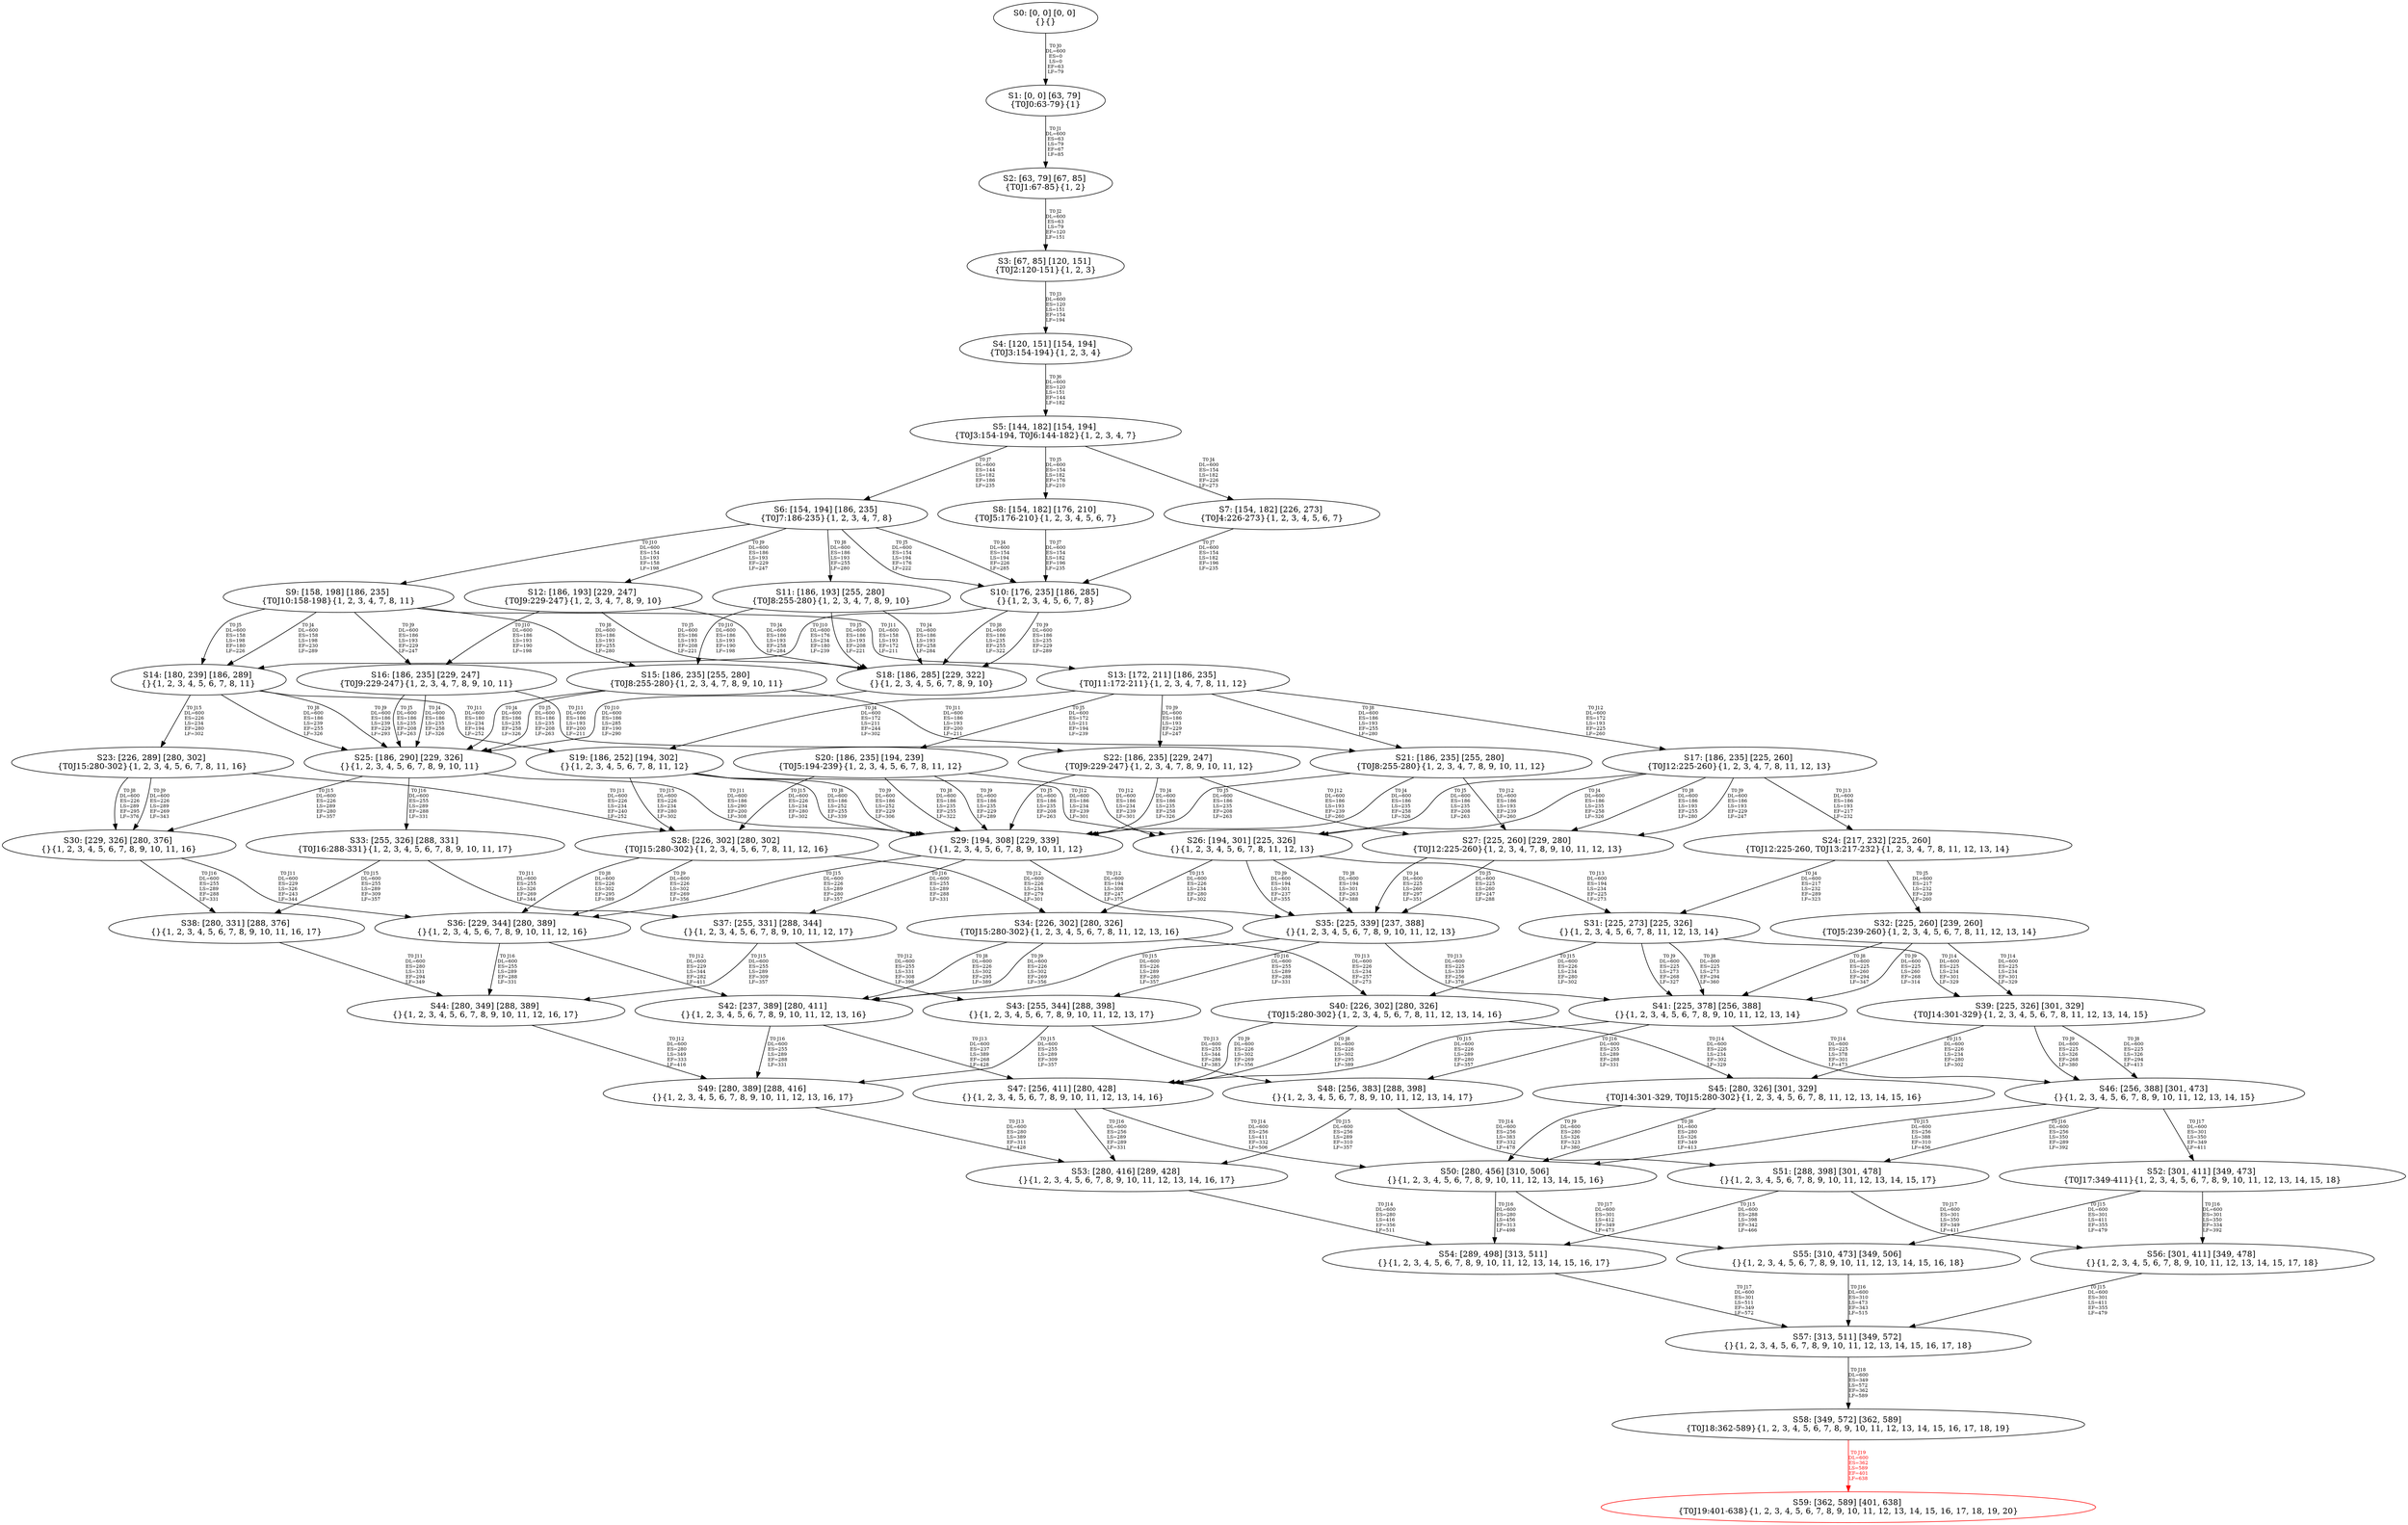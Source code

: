 digraph {
	S0[label="S0: [0, 0] [0, 0] \n{}{}"];
	S1[label="S1: [0, 0] [63, 79] \n{T0J0:63-79}{1}"];
	S2[label="S2: [63, 79] [67, 85] \n{T0J1:67-85}{1, 2}"];
	S3[label="S3: [67, 85] [120, 151] \n{T0J2:120-151}{1, 2, 3}"];
	S4[label="S4: [120, 151] [154, 194] \n{T0J3:154-194}{1, 2, 3, 4}"];
	S5[label="S5: [144, 182] [154, 194] \n{T0J3:154-194, T0J6:144-182}{1, 2, 3, 4, 7}"];
	S6[label="S6: [154, 194] [186, 235] \n{T0J7:186-235}{1, 2, 3, 4, 7, 8}"];
	S7[label="S7: [154, 182] [226, 273] \n{T0J4:226-273}{1, 2, 3, 4, 5, 6, 7}"];
	S8[label="S8: [154, 182] [176, 210] \n{T0J5:176-210}{1, 2, 3, 4, 5, 6, 7}"];
	S9[label="S9: [158, 198] [186, 235] \n{T0J10:158-198}{1, 2, 3, 4, 7, 8, 11}"];
	S10[label="S10: [176, 235] [186, 285] \n{}{1, 2, 3, 4, 5, 6, 7, 8}"];
	S11[label="S11: [186, 193] [255, 280] \n{T0J8:255-280}{1, 2, 3, 4, 7, 8, 9, 10}"];
	S12[label="S12: [186, 193] [229, 247] \n{T0J9:229-247}{1, 2, 3, 4, 7, 8, 9, 10}"];
	S13[label="S13: [172, 211] [186, 235] \n{T0J11:172-211}{1, 2, 3, 4, 7, 8, 11, 12}"];
	S14[label="S14: [180, 239] [186, 289] \n{}{1, 2, 3, 4, 5, 6, 7, 8, 11}"];
	S15[label="S15: [186, 235] [255, 280] \n{T0J8:255-280}{1, 2, 3, 4, 7, 8, 9, 10, 11}"];
	S16[label="S16: [186, 235] [229, 247] \n{T0J9:229-247}{1, 2, 3, 4, 7, 8, 9, 10, 11}"];
	S17[label="S17: [186, 235] [225, 260] \n{T0J12:225-260}{1, 2, 3, 4, 7, 8, 11, 12, 13}"];
	S18[label="S18: [186, 285] [229, 322] \n{}{1, 2, 3, 4, 5, 6, 7, 8, 9, 10}"];
	S19[label="S19: [186, 252] [194, 302] \n{}{1, 2, 3, 4, 5, 6, 7, 8, 11, 12}"];
	S20[label="S20: [186, 235] [194, 239] \n{T0J5:194-239}{1, 2, 3, 4, 5, 6, 7, 8, 11, 12}"];
	S21[label="S21: [186, 235] [255, 280] \n{T0J8:255-280}{1, 2, 3, 4, 7, 8, 9, 10, 11, 12}"];
	S22[label="S22: [186, 235] [229, 247] \n{T0J9:229-247}{1, 2, 3, 4, 7, 8, 9, 10, 11, 12}"];
	S23[label="S23: [226, 289] [280, 302] \n{T0J15:280-302}{1, 2, 3, 4, 5, 6, 7, 8, 11, 16}"];
	S24[label="S24: [217, 232] [225, 260] \n{T0J12:225-260, T0J13:217-232}{1, 2, 3, 4, 7, 8, 11, 12, 13, 14}"];
	S25[label="S25: [186, 290] [229, 326] \n{}{1, 2, 3, 4, 5, 6, 7, 8, 9, 10, 11}"];
	S26[label="S26: [194, 301] [225, 326] \n{}{1, 2, 3, 4, 5, 6, 7, 8, 11, 12, 13}"];
	S27[label="S27: [225, 260] [229, 280] \n{T0J12:225-260}{1, 2, 3, 4, 7, 8, 9, 10, 11, 12, 13}"];
	S28[label="S28: [226, 302] [280, 302] \n{T0J15:280-302}{1, 2, 3, 4, 5, 6, 7, 8, 11, 12, 16}"];
	S29[label="S29: [194, 308] [229, 339] \n{}{1, 2, 3, 4, 5, 6, 7, 8, 9, 10, 11, 12}"];
	S30[label="S30: [229, 326] [280, 376] \n{}{1, 2, 3, 4, 5, 6, 7, 8, 9, 10, 11, 16}"];
	S31[label="S31: [225, 273] [225, 326] \n{}{1, 2, 3, 4, 5, 6, 7, 8, 11, 12, 13, 14}"];
	S32[label="S32: [225, 260] [239, 260] \n{T0J5:239-260}{1, 2, 3, 4, 5, 6, 7, 8, 11, 12, 13, 14}"];
	S33[label="S33: [255, 326] [288, 331] \n{T0J16:288-331}{1, 2, 3, 4, 5, 6, 7, 8, 9, 10, 11, 17}"];
	S34[label="S34: [226, 302] [280, 326] \n{T0J15:280-302}{1, 2, 3, 4, 5, 6, 7, 8, 11, 12, 13, 16}"];
	S35[label="S35: [225, 339] [237, 388] \n{}{1, 2, 3, 4, 5, 6, 7, 8, 9, 10, 11, 12, 13}"];
	S36[label="S36: [229, 344] [280, 389] \n{}{1, 2, 3, 4, 5, 6, 7, 8, 9, 10, 11, 12, 16}"];
	S37[label="S37: [255, 331] [288, 344] \n{}{1, 2, 3, 4, 5, 6, 7, 8, 9, 10, 11, 12, 17}"];
	S38[label="S38: [280, 331] [288, 376] \n{}{1, 2, 3, 4, 5, 6, 7, 8, 9, 10, 11, 16, 17}"];
	S39[label="S39: [225, 326] [301, 329] \n{T0J14:301-329}{1, 2, 3, 4, 5, 6, 7, 8, 11, 12, 13, 14, 15}"];
	S40[label="S40: [226, 302] [280, 326] \n{T0J15:280-302}{1, 2, 3, 4, 5, 6, 7, 8, 11, 12, 13, 14, 16}"];
	S41[label="S41: [225, 378] [256, 388] \n{}{1, 2, 3, 4, 5, 6, 7, 8, 9, 10, 11, 12, 13, 14}"];
	S42[label="S42: [237, 389] [280, 411] \n{}{1, 2, 3, 4, 5, 6, 7, 8, 9, 10, 11, 12, 13, 16}"];
	S43[label="S43: [255, 344] [288, 398] \n{}{1, 2, 3, 4, 5, 6, 7, 8, 9, 10, 11, 12, 13, 17}"];
	S44[label="S44: [280, 349] [288, 389] \n{}{1, 2, 3, 4, 5, 6, 7, 8, 9, 10, 11, 12, 16, 17}"];
	S45[label="S45: [280, 326] [301, 329] \n{T0J14:301-329, T0J15:280-302}{1, 2, 3, 4, 5, 6, 7, 8, 11, 12, 13, 14, 15, 16}"];
	S46[label="S46: [256, 388] [301, 473] \n{}{1, 2, 3, 4, 5, 6, 7, 8, 9, 10, 11, 12, 13, 14, 15}"];
	S47[label="S47: [256, 411] [280, 428] \n{}{1, 2, 3, 4, 5, 6, 7, 8, 9, 10, 11, 12, 13, 14, 16}"];
	S48[label="S48: [256, 383] [288, 398] \n{}{1, 2, 3, 4, 5, 6, 7, 8, 9, 10, 11, 12, 13, 14, 17}"];
	S49[label="S49: [280, 389] [288, 416] \n{}{1, 2, 3, 4, 5, 6, 7, 8, 9, 10, 11, 12, 13, 16, 17}"];
	S50[label="S50: [280, 456] [310, 506] \n{}{1, 2, 3, 4, 5, 6, 7, 8, 9, 10, 11, 12, 13, 14, 15, 16}"];
	S51[label="S51: [288, 398] [301, 478] \n{}{1, 2, 3, 4, 5, 6, 7, 8, 9, 10, 11, 12, 13, 14, 15, 17}"];
	S52[label="S52: [301, 411] [349, 473] \n{T0J17:349-411}{1, 2, 3, 4, 5, 6, 7, 8, 9, 10, 11, 12, 13, 14, 15, 18}"];
	S53[label="S53: [280, 416] [289, 428] \n{}{1, 2, 3, 4, 5, 6, 7, 8, 9, 10, 11, 12, 13, 14, 16, 17}"];
	S54[label="S54: [289, 498] [313, 511] \n{}{1, 2, 3, 4, 5, 6, 7, 8, 9, 10, 11, 12, 13, 14, 15, 16, 17}"];
	S55[label="S55: [310, 473] [349, 506] \n{}{1, 2, 3, 4, 5, 6, 7, 8, 9, 10, 11, 12, 13, 14, 15, 16, 18}"];
	S56[label="S56: [301, 411] [349, 478] \n{}{1, 2, 3, 4, 5, 6, 7, 8, 9, 10, 11, 12, 13, 14, 15, 17, 18}"];
	S57[label="S57: [313, 511] [349, 572] \n{}{1, 2, 3, 4, 5, 6, 7, 8, 9, 10, 11, 12, 13, 14, 15, 16, 17, 18}"];
	S58[label="S58: [349, 572] [362, 589] \n{T0J18:362-589}{1, 2, 3, 4, 5, 6, 7, 8, 9, 10, 11, 12, 13, 14, 15, 16, 17, 18, 19}"];
	S59[label="S59: [362, 589] [401, 638] \n{T0J19:401-638}{1, 2, 3, 4, 5, 6, 7, 8, 9, 10, 11, 12, 13, 14, 15, 16, 17, 18, 19, 20}"];
	S0 -> S1[label="T0 J0\nDL=600\nES=0\nLS=0\nEF=63\nLF=79",fontsize=8];
	S1 -> S2[label="T0 J1\nDL=600\nES=63\nLS=79\nEF=67\nLF=85",fontsize=8];
	S2 -> S3[label="T0 J2\nDL=600\nES=63\nLS=79\nEF=120\nLF=151",fontsize=8];
	S3 -> S4[label="T0 J3\nDL=600\nES=120\nLS=151\nEF=154\nLF=194",fontsize=8];
	S4 -> S5[label="T0 J6\nDL=600\nES=120\nLS=151\nEF=144\nLF=182",fontsize=8];
	S5 -> S7[label="T0 J4\nDL=600\nES=154\nLS=182\nEF=226\nLF=273",fontsize=8];
	S5 -> S8[label="T0 J5\nDL=600\nES=154\nLS=182\nEF=176\nLF=210",fontsize=8];
	S5 -> S6[label="T0 J7\nDL=600\nES=144\nLS=182\nEF=186\nLF=235",fontsize=8];
	S6 -> S10[label="T0 J4\nDL=600\nES=154\nLS=194\nEF=226\nLF=285",fontsize=8];
	S6 -> S10[label="T0 J5\nDL=600\nES=154\nLS=194\nEF=176\nLF=222",fontsize=8];
	S6 -> S11[label="T0 J8\nDL=600\nES=186\nLS=193\nEF=255\nLF=280",fontsize=8];
	S6 -> S12[label="T0 J9\nDL=600\nES=186\nLS=193\nEF=229\nLF=247",fontsize=8];
	S6 -> S9[label="T0 J10\nDL=600\nES=154\nLS=193\nEF=158\nLF=198",fontsize=8];
	S7 -> S10[label="T0 J7\nDL=600\nES=154\nLS=182\nEF=196\nLF=235",fontsize=8];
	S8 -> S10[label="T0 J7\nDL=600\nES=154\nLS=182\nEF=196\nLF=235",fontsize=8];
	S9 -> S14[label="T0 J4\nDL=600\nES=158\nLS=198\nEF=230\nLF=289",fontsize=8];
	S9 -> S14[label="T0 J5\nDL=600\nES=158\nLS=198\nEF=180\nLF=226",fontsize=8];
	S9 -> S15[label="T0 J8\nDL=600\nES=186\nLS=193\nEF=255\nLF=280",fontsize=8];
	S9 -> S16[label="T0 J9\nDL=600\nES=186\nLS=193\nEF=229\nLF=247",fontsize=8];
	S9 -> S13[label="T0 J11\nDL=600\nES=158\nLS=193\nEF=172\nLF=211",fontsize=8];
	S10 -> S18[label="T0 J8\nDL=600\nES=186\nLS=235\nEF=255\nLF=322",fontsize=8];
	S10 -> S18[label="T0 J9\nDL=600\nES=186\nLS=235\nEF=229\nLF=289",fontsize=8];
	S10 -> S14[label="T0 J10\nDL=600\nES=176\nLS=234\nEF=180\nLF=239",fontsize=8];
	S11 -> S18[label="T0 J4\nDL=600\nES=186\nLS=193\nEF=258\nLF=284",fontsize=8];
	S11 -> S18[label="T0 J5\nDL=600\nES=186\nLS=193\nEF=208\nLF=221",fontsize=8];
	S11 -> S15[label="T0 J10\nDL=600\nES=186\nLS=193\nEF=190\nLF=198",fontsize=8];
	S12 -> S18[label="T0 J4\nDL=600\nES=186\nLS=193\nEF=258\nLF=284",fontsize=8];
	S12 -> S18[label="T0 J5\nDL=600\nES=186\nLS=193\nEF=208\nLF=221",fontsize=8];
	S12 -> S16[label="T0 J10\nDL=600\nES=186\nLS=193\nEF=190\nLF=198",fontsize=8];
	S13 -> S19[label="T0 J4\nDL=600\nES=172\nLS=211\nEF=244\nLF=302",fontsize=8];
	S13 -> S20[label="T0 J5\nDL=600\nES=172\nLS=211\nEF=194\nLF=239",fontsize=8];
	S13 -> S21[label="T0 J8\nDL=600\nES=186\nLS=193\nEF=255\nLF=280",fontsize=8];
	S13 -> S22[label="T0 J9\nDL=600\nES=186\nLS=193\nEF=229\nLF=247",fontsize=8];
	S13 -> S17[label="T0 J12\nDL=600\nES=172\nLS=193\nEF=225\nLF=260",fontsize=8];
	S14 -> S25[label="T0 J8\nDL=600\nES=186\nLS=239\nEF=255\nLF=326",fontsize=8];
	S14 -> S25[label="T0 J9\nDL=600\nES=186\nLS=239\nEF=229\nLF=293",fontsize=8];
	S14 -> S19[label="T0 J11\nDL=600\nES=180\nLS=234\nEF=194\nLF=252",fontsize=8];
	S14 -> S23[label="T0 J15\nDL=600\nES=226\nLS=234\nEF=280\nLF=302",fontsize=8];
	S15 -> S25[label="T0 J4\nDL=600\nES=186\nLS=235\nEF=258\nLF=326",fontsize=8];
	S15 -> S25[label="T0 J5\nDL=600\nES=186\nLS=235\nEF=208\nLF=263",fontsize=8];
	S15 -> S21[label="T0 J11\nDL=600\nES=186\nLS=193\nEF=200\nLF=211",fontsize=8];
	S16 -> S25[label="T0 J4\nDL=600\nES=186\nLS=235\nEF=258\nLF=326",fontsize=8];
	S16 -> S25[label="T0 J5\nDL=600\nES=186\nLS=235\nEF=208\nLF=263",fontsize=8];
	S16 -> S22[label="T0 J11\nDL=600\nES=186\nLS=193\nEF=200\nLF=211",fontsize=8];
	S17 -> S26[label="T0 J4\nDL=600\nES=186\nLS=235\nEF=258\nLF=326",fontsize=8];
	S17 -> S26[label="T0 J5\nDL=600\nES=186\nLS=235\nEF=208\nLF=263",fontsize=8];
	S17 -> S27[label="T0 J8\nDL=600\nES=186\nLS=193\nEF=255\nLF=280",fontsize=8];
	S17 -> S27[label="T0 J9\nDL=600\nES=186\nLS=193\nEF=229\nLF=247",fontsize=8];
	S17 -> S24[label="T0 J13\nDL=600\nES=186\nLS=193\nEF=217\nLF=232",fontsize=8];
	S18 -> S25[label="T0 J10\nDL=600\nES=186\nLS=285\nEF=190\nLF=290",fontsize=8];
	S19 -> S29[label="T0 J8\nDL=600\nES=186\nLS=252\nEF=255\nLF=339",fontsize=8];
	S19 -> S29[label="T0 J9\nDL=600\nES=186\nLS=252\nEF=229\nLF=306",fontsize=8];
	S19 -> S26[label="T0 J12\nDL=600\nES=186\nLS=234\nEF=239\nLF=301",fontsize=8];
	S19 -> S28[label="T0 J15\nDL=600\nES=226\nLS=234\nEF=280\nLF=302",fontsize=8];
	S20 -> S29[label="T0 J8\nDL=600\nES=186\nLS=235\nEF=255\nLF=322",fontsize=8];
	S20 -> S29[label="T0 J9\nDL=600\nES=186\nLS=235\nEF=229\nLF=289",fontsize=8];
	S20 -> S26[label="T0 J12\nDL=600\nES=186\nLS=234\nEF=239\nLF=301",fontsize=8];
	S20 -> S28[label="T0 J15\nDL=600\nES=226\nLS=234\nEF=280\nLF=302",fontsize=8];
	S21 -> S29[label="T0 J4\nDL=600\nES=186\nLS=235\nEF=258\nLF=326",fontsize=8];
	S21 -> S29[label="T0 J5\nDL=600\nES=186\nLS=235\nEF=208\nLF=263",fontsize=8];
	S21 -> S27[label="T0 J12\nDL=600\nES=186\nLS=193\nEF=239\nLF=260",fontsize=8];
	S22 -> S29[label="T0 J4\nDL=600\nES=186\nLS=235\nEF=258\nLF=326",fontsize=8];
	S22 -> S29[label="T0 J5\nDL=600\nES=186\nLS=235\nEF=208\nLF=263",fontsize=8];
	S22 -> S27[label="T0 J12\nDL=600\nES=186\nLS=193\nEF=239\nLF=260",fontsize=8];
	S23 -> S30[label="T0 J8\nDL=600\nES=226\nLS=289\nEF=295\nLF=376",fontsize=8];
	S23 -> S30[label="T0 J9\nDL=600\nES=226\nLS=289\nEF=269\nLF=343",fontsize=8];
	S23 -> S28[label="T0 J11\nDL=600\nES=226\nLS=234\nEF=240\nLF=252",fontsize=8];
	S24 -> S31[label="T0 J4\nDL=600\nES=217\nLS=232\nEF=289\nLF=323",fontsize=8];
	S24 -> S32[label="T0 J5\nDL=600\nES=217\nLS=232\nEF=239\nLF=260",fontsize=8];
	S25 -> S29[label="T0 J11\nDL=600\nES=186\nLS=290\nEF=200\nLF=308",fontsize=8];
	S25 -> S30[label="T0 J15\nDL=600\nES=226\nLS=289\nEF=280\nLF=357",fontsize=8];
	S25 -> S33[label="T0 J16\nDL=600\nES=255\nLS=289\nEF=288\nLF=331",fontsize=8];
	S26 -> S35[label="T0 J8\nDL=600\nES=194\nLS=301\nEF=263\nLF=388",fontsize=8];
	S26 -> S35[label="T0 J9\nDL=600\nES=194\nLS=301\nEF=237\nLF=355",fontsize=8];
	S26 -> S31[label="T0 J13\nDL=600\nES=194\nLS=234\nEF=225\nLF=273",fontsize=8];
	S26 -> S34[label="T0 J15\nDL=600\nES=226\nLS=234\nEF=280\nLF=302",fontsize=8];
	S27 -> S35[label="T0 J4\nDL=600\nES=225\nLS=260\nEF=297\nLF=351",fontsize=8];
	S27 -> S35[label="T0 J5\nDL=600\nES=225\nLS=260\nEF=247\nLF=288",fontsize=8];
	S28 -> S36[label="T0 J8\nDL=600\nES=226\nLS=302\nEF=295\nLF=389",fontsize=8];
	S28 -> S36[label="T0 J9\nDL=600\nES=226\nLS=302\nEF=269\nLF=356",fontsize=8];
	S28 -> S34[label="T0 J12\nDL=600\nES=226\nLS=234\nEF=279\nLF=301",fontsize=8];
	S29 -> S35[label="T0 J12\nDL=600\nES=194\nLS=308\nEF=247\nLF=375",fontsize=8];
	S29 -> S36[label="T0 J15\nDL=600\nES=226\nLS=289\nEF=280\nLF=357",fontsize=8];
	S29 -> S37[label="T0 J16\nDL=600\nES=255\nLS=289\nEF=288\nLF=331",fontsize=8];
	S30 -> S36[label="T0 J11\nDL=600\nES=229\nLS=326\nEF=243\nLF=344",fontsize=8];
	S30 -> S38[label="T0 J16\nDL=600\nES=255\nLS=289\nEF=288\nLF=331",fontsize=8];
	S31 -> S41[label="T0 J8\nDL=600\nES=225\nLS=273\nEF=294\nLF=360",fontsize=8];
	S31 -> S41[label="T0 J9\nDL=600\nES=225\nLS=273\nEF=268\nLF=327",fontsize=8];
	S31 -> S39[label="T0 J14\nDL=600\nES=225\nLS=234\nEF=301\nLF=329",fontsize=8];
	S31 -> S40[label="T0 J15\nDL=600\nES=226\nLS=234\nEF=280\nLF=302",fontsize=8];
	S32 -> S41[label="T0 J8\nDL=600\nES=225\nLS=260\nEF=294\nLF=347",fontsize=8];
	S32 -> S41[label="T0 J9\nDL=600\nES=225\nLS=260\nEF=268\nLF=314",fontsize=8];
	S32 -> S39[label="T0 J14\nDL=600\nES=225\nLS=234\nEF=301\nLF=329",fontsize=8];
	S33 -> S37[label="T0 J11\nDL=600\nES=255\nLS=326\nEF=269\nLF=344",fontsize=8];
	S33 -> S38[label="T0 J15\nDL=600\nES=255\nLS=289\nEF=309\nLF=357",fontsize=8];
	S34 -> S42[label="T0 J8\nDL=600\nES=226\nLS=302\nEF=295\nLF=389",fontsize=8];
	S34 -> S42[label="T0 J9\nDL=600\nES=226\nLS=302\nEF=269\nLF=356",fontsize=8];
	S34 -> S40[label="T0 J13\nDL=600\nES=226\nLS=234\nEF=257\nLF=273",fontsize=8];
	S35 -> S41[label="T0 J13\nDL=600\nES=225\nLS=339\nEF=256\nLF=378",fontsize=8];
	S35 -> S42[label="T0 J15\nDL=600\nES=226\nLS=289\nEF=280\nLF=357",fontsize=8];
	S35 -> S43[label="T0 J16\nDL=600\nES=255\nLS=289\nEF=288\nLF=331",fontsize=8];
	S36 -> S42[label="T0 J12\nDL=600\nES=229\nLS=344\nEF=282\nLF=411",fontsize=8];
	S36 -> S44[label="T0 J16\nDL=600\nES=255\nLS=289\nEF=288\nLF=331",fontsize=8];
	S37 -> S43[label="T0 J12\nDL=600\nES=255\nLS=331\nEF=308\nLF=398",fontsize=8];
	S37 -> S44[label="T0 J15\nDL=600\nES=255\nLS=289\nEF=309\nLF=357",fontsize=8];
	S38 -> S44[label="T0 J11\nDL=600\nES=280\nLS=331\nEF=294\nLF=349",fontsize=8];
	S39 -> S46[label="T0 J8\nDL=600\nES=225\nLS=326\nEF=294\nLF=413",fontsize=8];
	S39 -> S46[label="T0 J9\nDL=600\nES=225\nLS=326\nEF=268\nLF=380",fontsize=8];
	S39 -> S45[label="T0 J15\nDL=600\nES=226\nLS=234\nEF=280\nLF=302",fontsize=8];
	S40 -> S47[label="T0 J8\nDL=600\nES=226\nLS=302\nEF=295\nLF=389",fontsize=8];
	S40 -> S47[label="T0 J9\nDL=600\nES=226\nLS=302\nEF=269\nLF=356",fontsize=8];
	S40 -> S45[label="T0 J14\nDL=600\nES=226\nLS=234\nEF=302\nLF=329",fontsize=8];
	S41 -> S46[label="T0 J14\nDL=600\nES=225\nLS=378\nEF=301\nLF=473",fontsize=8];
	S41 -> S47[label="T0 J15\nDL=600\nES=226\nLS=289\nEF=280\nLF=357",fontsize=8];
	S41 -> S48[label="T0 J16\nDL=600\nES=255\nLS=289\nEF=288\nLF=331",fontsize=8];
	S42 -> S47[label="T0 J13\nDL=600\nES=237\nLS=389\nEF=268\nLF=428",fontsize=8];
	S42 -> S49[label="T0 J16\nDL=600\nES=255\nLS=289\nEF=288\nLF=331",fontsize=8];
	S43 -> S48[label="T0 J13\nDL=600\nES=255\nLS=344\nEF=286\nLF=383",fontsize=8];
	S43 -> S49[label="T0 J15\nDL=600\nES=255\nLS=289\nEF=309\nLF=357",fontsize=8];
	S44 -> S49[label="T0 J12\nDL=600\nES=280\nLS=349\nEF=333\nLF=416",fontsize=8];
	S45 -> S50[label="T0 J8\nDL=600\nES=280\nLS=326\nEF=349\nLF=413",fontsize=8];
	S45 -> S50[label="T0 J9\nDL=600\nES=280\nLS=326\nEF=323\nLF=380",fontsize=8];
	S46 -> S50[label="T0 J15\nDL=600\nES=256\nLS=388\nEF=310\nLF=456",fontsize=8];
	S46 -> S51[label="T0 J16\nDL=600\nES=256\nLS=350\nEF=289\nLF=392",fontsize=8];
	S46 -> S52[label="T0 J17\nDL=600\nES=301\nLS=350\nEF=349\nLF=411",fontsize=8];
	S47 -> S50[label="T0 J14\nDL=600\nES=256\nLS=411\nEF=332\nLF=506",fontsize=8];
	S47 -> S53[label="T0 J16\nDL=600\nES=256\nLS=289\nEF=289\nLF=331",fontsize=8];
	S48 -> S51[label="T0 J14\nDL=600\nES=256\nLS=383\nEF=332\nLF=478",fontsize=8];
	S48 -> S53[label="T0 J15\nDL=600\nES=256\nLS=289\nEF=310\nLF=357",fontsize=8];
	S49 -> S53[label="T0 J13\nDL=600\nES=280\nLS=389\nEF=311\nLF=428",fontsize=8];
	S50 -> S54[label="T0 J16\nDL=600\nES=280\nLS=456\nEF=313\nLF=498",fontsize=8];
	S50 -> S55[label="T0 J17\nDL=600\nES=301\nLS=412\nEF=349\nLF=473",fontsize=8];
	S51 -> S54[label="T0 J15\nDL=600\nES=288\nLS=398\nEF=342\nLF=466",fontsize=8];
	S51 -> S56[label="T0 J17\nDL=600\nES=301\nLS=350\nEF=349\nLF=411",fontsize=8];
	S52 -> S55[label="T0 J15\nDL=600\nES=301\nLS=411\nEF=355\nLF=479",fontsize=8];
	S52 -> S56[label="T0 J16\nDL=600\nES=301\nLS=350\nEF=334\nLF=392",fontsize=8];
	S53 -> S54[label="T0 J14\nDL=600\nES=280\nLS=416\nEF=356\nLF=511",fontsize=8];
	S54 -> S57[label="T0 J17\nDL=600\nES=301\nLS=511\nEF=349\nLF=572",fontsize=8];
	S55 -> S57[label="T0 J16\nDL=600\nES=310\nLS=473\nEF=343\nLF=515",fontsize=8];
	S56 -> S57[label="T0 J15\nDL=600\nES=301\nLS=411\nEF=355\nLF=479",fontsize=8];
	S57 -> S58[label="T0 J18\nDL=600\nES=349\nLS=572\nEF=362\nLF=589",fontsize=8];
	S58 -> S59[label="T0 J19\nDL=600\nES=362\nLS=589\nEF=401\nLF=638",color=Red,fontcolor=Red,fontsize=8];
S59[color=Red];
}
